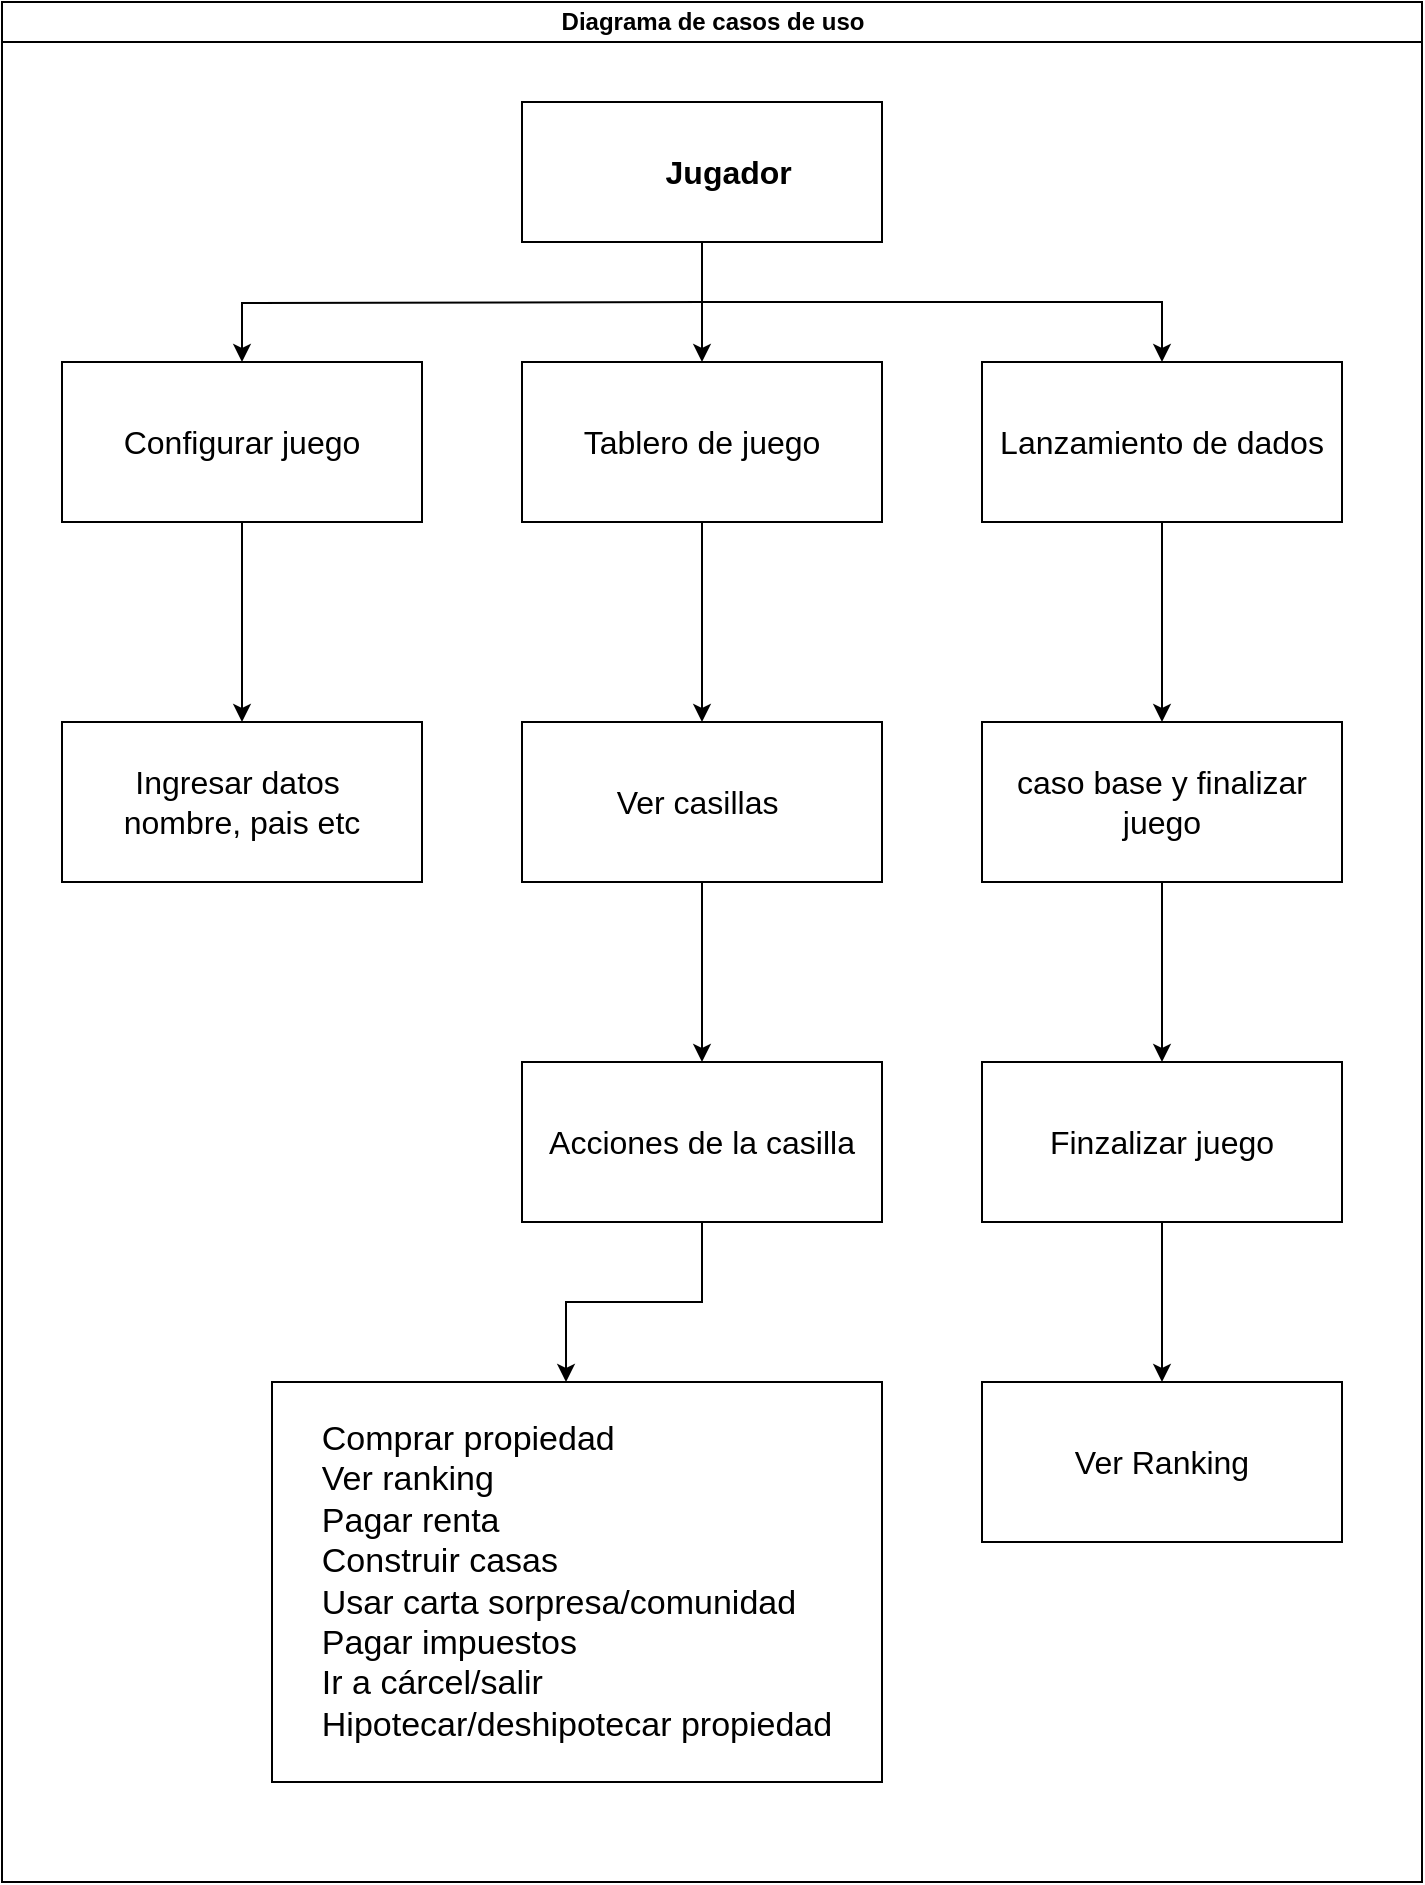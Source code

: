 <mxfile version="28.0.6">
  <diagram id="prtHgNgQTEPvFCAcTncT" name="Page-1">
    <mxGraphModel dx="845" dy="538" grid="1" gridSize="10" guides="1" tooltips="1" connect="1" arrows="1" fold="1" page="1" pageScale="1" pageWidth="827" pageHeight="1169" math="0" shadow="0">
      <root>
        <mxCell id="0" />
        <mxCell id="1" parent="0" />
        <mxCell id="dNxyNK7c78bLwvsdeMH5-11" value="Diagrama de casos de uso" style="swimlane;html=1;startSize=20;horizontal=1;containerType=tree;glass=0;" parent="1" vertex="1">
          <mxGeometry x="38" y="140" width="710" height="940" as="geometry" />
        </mxCell>
        <mxCell id="Vo-7TeLhGQ2IHmrXLSPQ-3" style="edgeStyle=orthogonalEdgeStyle;rounded=0;orthogonalLoop=1;jettySize=auto;html=1;" edge="1" parent="dNxyNK7c78bLwvsdeMH5-11" target="Vo-7TeLhGQ2IHmrXLSPQ-1">
          <mxGeometry relative="1" as="geometry">
            <mxPoint x="350" y="150" as="sourcePoint" />
          </mxGeometry>
        </mxCell>
        <mxCell id="Vo-7TeLhGQ2IHmrXLSPQ-6" style="edgeStyle=orthogonalEdgeStyle;rounded=0;orthogonalLoop=1;jettySize=auto;html=1;entryX=0.5;entryY=0;entryDx=0;entryDy=0;" edge="1" parent="dNxyNK7c78bLwvsdeMH5-11" source="dNxyNK7c78bLwvsdeMH5-12" target="Vo-7TeLhGQ2IHmrXLSPQ-4">
          <mxGeometry relative="1" as="geometry" />
        </mxCell>
        <mxCell id="Vo-7TeLhGQ2IHmrXLSPQ-8" style="edgeStyle=orthogonalEdgeStyle;rounded=0;orthogonalLoop=1;jettySize=auto;html=1;entryX=0.5;entryY=0;entryDx=0;entryDy=0;" edge="1" parent="dNxyNK7c78bLwvsdeMH5-11" source="dNxyNK7c78bLwvsdeMH5-12" target="Vo-7TeLhGQ2IHmrXLSPQ-5">
          <mxGeometry relative="1" as="geometry">
            <Array as="points">
              <mxPoint x="350" y="150" />
              <mxPoint x="580" y="150" />
            </Array>
          </mxGeometry>
        </mxCell>
        <UserObject label="&lt;font style=&quot;font-size: 16px;&quot;&gt;&amp;nbsp; &amp;nbsp; Jugador&lt;/font&gt;" name="Tessa Miller" position="CFO" location="Office 1" email="me@example.com" placeholders="1" link="https://www.draw.io" id="dNxyNK7c78bLwvsdeMH5-12">
          <mxCell style="label;image=https://cdn3.iconfinder.com/data/icons/user-avatars-1/512/users-3-128.png;whiteSpace=wrap;html=1;rounded=0;glass=0;treeMoving=1;treeFolding=1;" parent="dNxyNK7c78bLwvsdeMH5-11" vertex="1">
            <mxGeometry x="260" y="50" width="180" height="70" as="geometry" />
          </mxCell>
        </UserObject>
        <mxCell id="Vo-7TeLhGQ2IHmrXLSPQ-14" style="edgeStyle=orthogonalEdgeStyle;rounded=0;orthogonalLoop=1;jettySize=auto;html=1;" edge="1" parent="dNxyNK7c78bLwvsdeMH5-11" source="Vo-7TeLhGQ2IHmrXLSPQ-1" target="Vo-7TeLhGQ2IHmrXLSPQ-10">
          <mxGeometry relative="1" as="geometry" />
        </mxCell>
        <mxCell id="Vo-7TeLhGQ2IHmrXLSPQ-1" value="&lt;div style=&quot;text-align: left;&quot;&gt;&lt;span style=&quot;background-color: transparent; color: light-dark(rgb(0, 0, 0), rgb(255, 255, 255));&quot;&gt;&lt;font style=&quot;font-size: 16px;&quot;&gt;Configurar juego&lt;/font&gt;&lt;/span&gt;&lt;/div&gt;" style="rounded=0;whiteSpace=wrap;html=1;" vertex="1" parent="dNxyNK7c78bLwvsdeMH5-11">
          <mxGeometry x="30" y="180" width="180" height="80" as="geometry" />
        </mxCell>
        <mxCell id="Vo-7TeLhGQ2IHmrXLSPQ-13" style="edgeStyle=orthogonalEdgeStyle;rounded=0;orthogonalLoop=1;jettySize=auto;html=1;" edge="1" parent="dNxyNK7c78bLwvsdeMH5-11" source="Vo-7TeLhGQ2IHmrXLSPQ-4" target="Vo-7TeLhGQ2IHmrXLSPQ-11">
          <mxGeometry relative="1" as="geometry" />
        </mxCell>
        <mxCell id="Vo-7TeLhGQ2IHmrXLSPQ-4" value="&lt;div style=&quot;text-align: left;&quot;&gt;&lt;span style=&quot;font-size: 16px;&quot;&gt;Tablero de juego&lt;/span&gt;&lt;/div&gt;" style="rounded=0;whiteSpace=wrap;html=1;" vertex="1" parent="dNxyNK7c78bLwvsdeMH5-11">
          <mxGeometry x="260" y="180" width="180" height="80" as="geometry" />
        </mxCell>
        <mxCell id="Vo-7TeLhGQ2IHmrXLSPQ-15" style="edgeStyle=orthogonalEdgeStyle;rounded=0;orthogonalLoop=1;jettySize=auto;html=1;" edge="1" parent="dNxyNK7c78bLwvsdeMH5-11" source="Vo-7TeLhGQ2IHmrXLSPQ-5" target="Vo-7TeLhGQ2IHmrXLSPQ-12">
          <mxGeometry relative="1" as="geometry" />
        </mxCell>
        <mxCell id="Vo-7TeLhGQ2IHmrXLSPQ-5" value="&lt;div style=&quot;text-align: left;&quot;&gt;&lt;span style=&quot;font-size: 16px;&quot;&gt;Lanzamiento de dados&lt;/span&gt;&lt;/div&gt;" style="rounded=0;whiteSpace=wrap;html=1;" vertex="1" parent="dNxyNK7c78bLwvsdeMH5-11">
          <mxGeometry x="490" y="180" width="180" height="80" as="geometry" />
        </mxCell>
        <mxCell id="Vo-7TeLhGQ2IHmrXLSPQ-10" value="&lt;div style=&quot;&quot;&gt;&lt;span style=&quot;font-size: 16px;&quot;&gt;Ingresar datos&amp;nbsp;&lt;/span&gt;&lt;/div&gt;&lt;div style=&quot;&quot;&gt;&lt;span style=&quot;font-size: 16px; background-color: transparent; color: light-dark(rgb(0, 0, 0), rgb(255, 255, 255));&quot;&gt;nombre, pais etc&lt;/span&gt;&lt;/div&gt;" style="rounded=0;whiteSpace=wrap;html=1;align=center;" vertex="1" parent="dNxyNK7c78bLwvsdeMH5-11">
          <mxGeometry x="30" y="360" width="180" height="80" as="geometry" />
        </mxCell>
        <mxCell id="Vo-7TeLhGQ2IHmrXLSPQ-18" style="edgeStyle=orthogonalEdgeStyle;rounded=0;orthogonalLoop=1;jettySize=auto;html=1;entryX=0.5;entryY=0;entryDx=0;entryDy=0;" edge="1" parent="dNxyNK7c78bLwvsdeMH5-11" source="Vo-7TeLhGQ2IHmrXLSPQ-11" target="Vo-7TeLhGQ2IHmrXLSPQ-16">
          <mxGeometry relative="1" as="geometry" />
        </mxCell>
        <mxCell id="Vo-7TeLhGQ2IHmrXLSPQ-11" value="&lt;div style=&quot;text-align: left;&quot;&gt;&lt;span style=&quot;font-size: 16px;&quot;&gt;Ver casillas&amp;nbsp;&lt;/span&gt;&lt;/div&gt;" style="rounded=0;whiteSpace=wrap;html=1;" vertex="1" parent="dNxyNK7c78bLwvsdeMH5-11">
          <mxGeometry x="260" y="360" width="180" height="80" as="geometry" />
        </mxCell>
        <mxCell id="Vo-7TeLhGQ2IHmrXLSPQ-19" style="edgeStyle=orthogonalEdgeStyle;rounded=0;orthogonalLoop=1;jettySize=auto;html=1;entryX=0.5;entryY=0;entryDx=0;entryDy=0;" edge="1" parent="dNxyNK7c78bLwvsdeMH5-11" source="Vo-7TeLhGQ2IHmrXLSPQ-12" target="Vo-7TeLhGQ2IHmrXLSPQ-17">
          <mxGeometry relative="1" as="geometry" />
        </mxCell>
        <mxCell id="Vo-7TeLhGQ2IHmrXLSPQ-12" value="&lt;div style=&quot;&quot;&gt;&lt;span style=&quot;font-size: 16px;&quot;&gt;caso base y finalizar juego&lt;/span&gt;&lt;/div&gt;" style="rounded=0;whiteSpace=wrap;html=1;align=center;" vertex="1" parent="dNxyNK7c78bLwvsdeMH5-11">
          <mxGeometry x="490" y="360" width="180" height="80" as="geometry" />
        </mxCell>
        <mxCell id="Vo-7TeLhGQ2IHmrXLSPQ-16" value="&lt;div style=&quot;text-align: left;&quot;&gt;&lt;span style=&quot;font-size: 16px;&quot;&gt;Acciones de la casilla&lt;/span&gt;&lt;/div&gt;" style="rounded=0;whiteSpace=wrap;html=1;" vertex="1" parent="dNxyNK7c78bLwvsdeMH5-11">
          <mxGeometry x="260" y="530" width="180" height="80" as="geometry" />
        </mxCell>
        <mxCell id="Vo-7TeLhGQ2IHmrXLSPQ-21" style="edgeStyle=orthogonalEdgeStyle;rounded=0;orthogonalLoop=1;jettySize=auto;html=1;entryX=0.5;entryY=0;entryDx=0;entryDy=0;" edge="1" parent="dNxyNK7c78bLwvsdeMH5-11" source="Vo-7TeLhGQ2IHmrXLSPQ-17" target="Vo-7TeLhGQ2IHmrXLSPQ-20">
          <mxGeometry relative="1" as="geometry" />
        </mxCell>
        <mxCell id="Vo-7TeLhGQ2IHmrXLSPQ-17" value="&lt;div style=&quot;&quot;&gt;&lt;span style=&quot;font-size: 16px;&quot;&gt;Finzalizar juego&lt;/span&gt;&lt;/div&gt;" style="rounded=0;whiteSpace=wrap;html=1;align=center;" vertex="1" parent="dNxyNK7c78bLwvsdeMH5-11">
          <mxGeometry x="490" y="530" width="180" height="80" as="geometry" />
        </mxCell>
        <mxCell id="Vo-7TeLhGQ2IHmrXLSPQ-20" value="&lt;div style=&quot;&quot;&gt;&lt;span style=&quot;font-size: 16px;&quot;&gt;Ver Ranking&lt;/span&gt;&lt;/div&gt;" style="rounded=0;whiteSpace=wrap;html=1;align=center;" vertex="1" parent="dNxyNK7c78bLwvsdeMH5-11">
          <mxGeometry x="490" y="690" width="180" height="80" as="geometry" />
        </mxCell>
        <mxCell id="Vo-7TeLhGQ2IHmrXLSPQ-22" value="&lt;div style=&quot;text-align: left;&quot;&gt;&lt;font style=&quot;font-size: 17px;&quot;&gt;&lt;span style=&quot;background-color: transparent; color: light-dark(rgb(0, 0, 0), rgb(255, 255, 255));&quot;&gt;Comprar propiedad&lt;/span&gt;&lt;/font&gt;&lt;/div&gt;&lt;div style=&quot;text-align: left;&quot;&gt;&lt;font style=&quot;font-size: 17px;&quot;&gt;&lt;span style=&quot;background-color: transparent; color: light-dark(rgb(0, 0, 0), rgb(255, 255, 255));&quot;&gt;Ver ranking&lt;/span&gt;&lt;/font&gt;&lt;/div&gt;&lt;div style=&quot;text-align: left;&quot;&gt;&lt;span style=&quot;font-size: 17px; background-color: transparent; color: light-dark(rgb(0, 0, 0), rgb(255, 255, 255));&quot;&gt;Pagar renta&lt;/span&gt;&lt;/div&gt;&lt;div style=&quot;text-align: left;&quot;&gt;&lt;font style=&quot;font-size: 17px;&quot;&gt;Construir casas&lt;/font&gt;&lt;/div&gt;&lt;div style=&quot;text-align: left;&quot;&gt;&lt;span style=&quot;font-size: 17px; background-color: transparent; color: light-dark(rgb(0, 0, 0), rgb(255, 255, 255));&quot;&gt;Usar carta sorpresa/comunidad&lt;/span&gt;&lt;/div&gt;&lt;div style=&quot;text-align: left;&quot;&gt;&lt;span style=&quot;font-size: 17px; background-color: transparent; color: light-dark(rgb(0, 0, 0), rgb(255, 255, 255));&quot;&gt;Pagar impuestos&lt;/span&gt;&lt;/div&gt;&lt;div style=&quot;text-align: left;&quot;&gt;&lt;span style=&quot;font-size: 17px; background-color: transparent; color: light-dark(rgb(0, 0, 0), rgb(255, 255, 255));&quot;&gt;Ir a cárcel/salir&lt;/span&gt;&lt;/div&gt;&lt;div style=&quot;text-align: left;&quot;&gt;&lt;span style=&quot;font-size: 17px; background-color: transparent; color: light-dark(rgb(0, 0, 0), rgb(255, 255, 255));&quot;&gt;Hipotecar/deshipotecar propiedad&lt;/span&gt;&lt;/div&gt;" style="rounded=0;whiteSpace=wrap;html=1;" vertex="1" parent="dNxyNK7c78bLwvsdeMH5-11">
          <mxGeometry x="135" y="690" width="305" height="200" as="geometry" />
        </mxCell>
        <mxCell id="Vo-7TeLhGQ2IHmrXLSPQ-24" style="edgeStyle=orthogonalEdgeStyle;rounded=0;orthogonalLoop=1;jettySize=auto;html=1;entryX=0.482;entryY=0;entryDx=0;entryDy=0;entryPerimeter=0;" edge="1" parent="dNxyNK7c78bLwvsdeMH5-11" source="Vo-7TeLhGQ2IHmrXLSPQ-16" target="Vo-7TeLhGQ2IHmrXLSPQ-22">
          <mxGeometry relative="1" as="geometry" />
        </mxCell>
      </root>
    </mxGraphModel>
  </diagram>
</mxfile>
